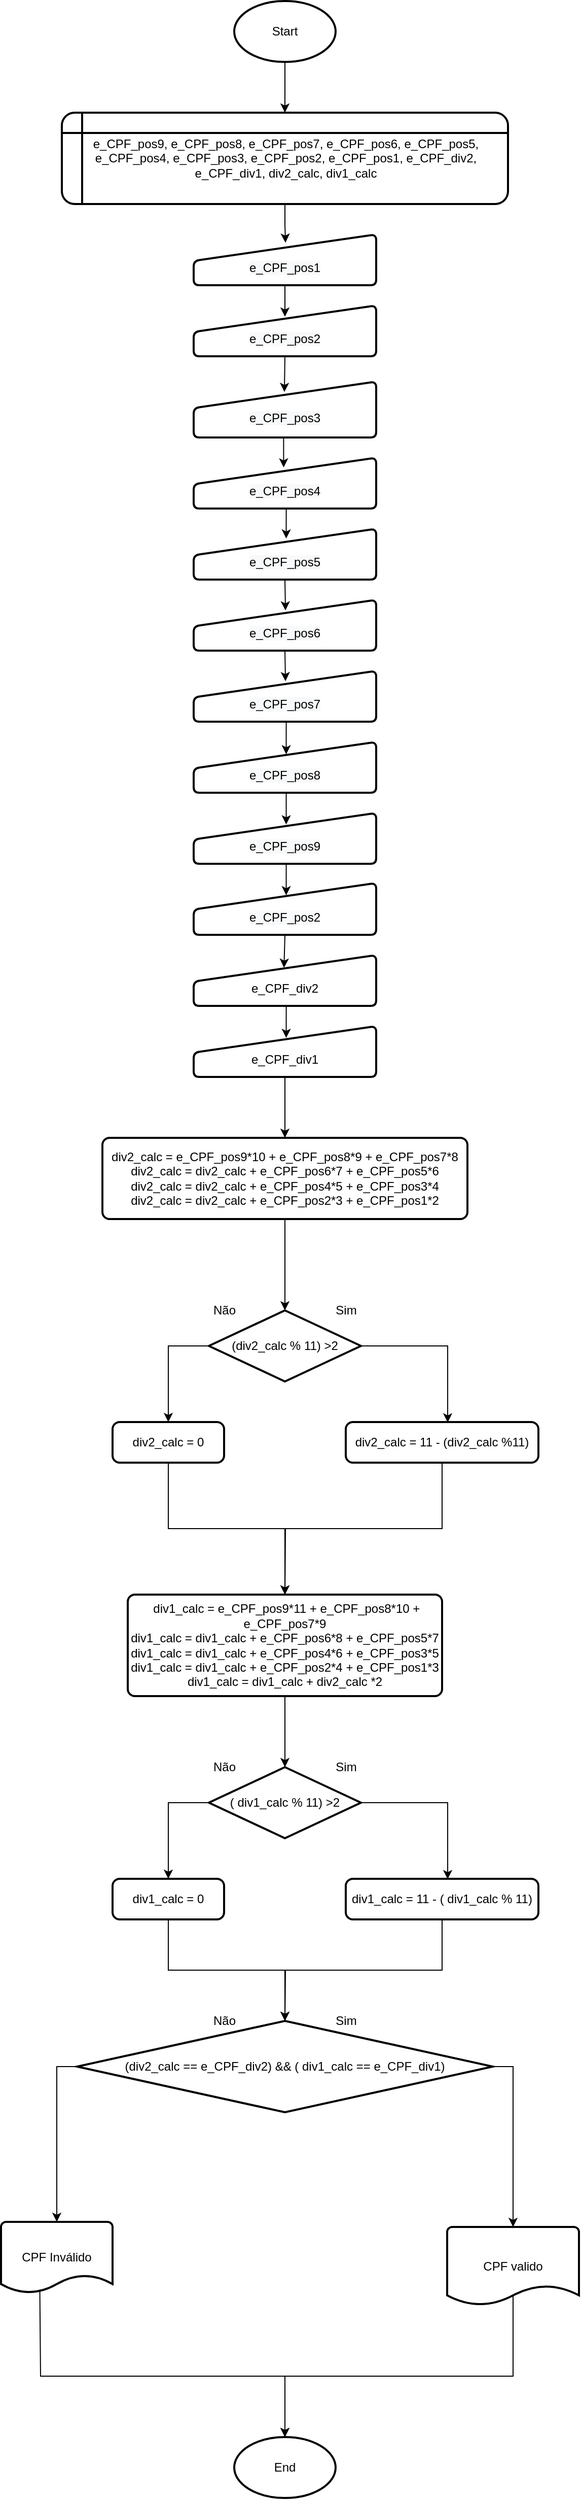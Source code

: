 <mxfile version="14.4.8" type="device"><diagram id="C5RBs43oDa-KdzZeNtuy" name="Page-1"><mxGraphModel dx="2274" dy="803" grid="1" gridSize="10" guides="1" tooltips="1" connect="1" arrows="1" fold="1" page="1" pageScale="1" pageWidth="827" pageHeight="1169" math="0" shadow="0"><root><mxCell id="WIyWlLk6GJQsqaUBKTNV-0"/><mxCell id="WIyWlLk6GJQsqaUBKTNV-1" parent="WIyWlLk6GJQsqaUBKTNV-0"/><mxCell id="g2lx_Z7I30LxFMY2HnEG-2" style="edgeStyle=orthogonalEdgeStyle;rounded=0;orthogonalLoop=1;jettySize=auto;html=1;" edge="1" parent="WIyWlLk6GJQsqaUBKTNV-1" source="g2lx_Z7I30LxFMY2HnEG-0" target="g2lx_Z7I30LxFMY2HnEG-1"><mxGeometry relative="1" as="geometry"><mxPoint x="230" y="230" as="targetPoint"/></mxGeometry></mxCell><mxCell id="g2lx_Z7I30LxFMY2HnEG-0" value="Start" style="strokeWidth=2;html=1;shape=mxgraph.flowchart.start_1;whiteSpace=wrap;" vertex="1" parent="WIyWlLk6GJQsqaUBKTNV-1"><mxGeometry x="-50" y="150" width="100" height="60" as="geometry"/></mxCell><mxCell id="g2lx_Z7I30LxFMY2HnEG-24" style="edgeStyle=orthogonalEdgeStyle;rounded=0;orthogonalLoop=1;jettySize=auto;html=1;entryX=0.503;entryY=0.162;entryDx=0;entryDy=0;entryPerimeter=0;" edge="1" parent="WIyWlLk6GJQsqaUBKTNV-1" source="g2lx_Z7I30LxFMY2HnEG-1" target="g2lx_Z7I30LxFMY2HnEG-4"><mxGeometry relative="1" as="geometry"/></mxCell><mxCell id="g2lx_Z7I30LxFMY2HnEG-1" value="&lt;div style=&quot;text-align: center&quot;&gt;&lt;span&gt;e_CPF_pos9, e_CPF_pos8, e_CPF_pos7, e_CPF_pos6, e_CPF_pos5, e_CPF_pos4, e_CPF_pos3, e_CPF_pos2, e_CPF_pos1, e_CPF_div2, e_CPF_div1, div2_calc, div1_calc&lt;/span&gt;&lt;/div&gt;&lt;div style=&quot;text-align: justify&quot;&gt;&lt;/div&gt;" style="shape=internalStorage;whiteSpace=wrap;html=1;dx=20;dy=20;rounded=1;arcSize=14;strokeWidth=2;align=left;" vertex="1" parent="WIyWlLk6GJQsqaUBKTNV-1"><mxGeometry x="-220" y="260" width="440" height="90" as="geometry"/></mxCell><mxCell id="g2lx_Z7I30LxFMY2HnEG-21" style="edgeStyle=orthogonalEdgeStyle;rounded=0;orthogonalLoop=1;jettySize=auto;html=1;" edge="1" parent="WIyWlLk6GJQsqaUBKTNV-1" source="g2lx_Z7I30LxFMY2HnEG-4"><mxGeometry relative="1" as="geometry"><mxPoint y="461" as="targetPoint"/><Array as="points"><mxPoint y="461"/></Array></mxGeometry></mxCell><mxCell id="g2lx_Z7I30LxFMY2HnEG-4" value="&lt;br&gt;&lt;span style=&quot;color: rgb(0 , 0 , 0) ; font-family: &amp;#34;helvetica&amp;#34; ; font-size: 12px ; font-style: normal ; font-weight: 400 ; letter-spacing: normal ; text-align: center ; text-indent: 0px ; text-transform: none ; word-spacing: 0px ; background-color: rgb(248 , 249 , 250) ; display: inline ; float: none&quot;&gt;e_CPF_pos1&lt;/span&gt;&lt;br&gt;" style="html=1;strokeWidth=2;shape=manualInput;whiteSpace=wrap;rounded=1;size=26;arcSize=11;" vertex="1" parent="WIyWlLk6GJQsqaUBKTNV-1"><mxGeometry x="-90" y="380" width="180" height="50" as="geometry"/></mxCell><mxCell id="g2lx_Z7I30LxFMY2HnEG-22" style="edgeStyle=orthogonalEdgeStyle;rounded=0;orthogonalLoop=1;jettySize=auto;html=1;exitX=0.5;exitY=1;exitDx=0;exitDy=0;entryX=0.497;entryY=0.185;entryDx=0;entryDy=0;entryPerimeter=0;" edge="1" parent="WIyWlLk6GJQsqaUBKTNV-1" source="g2lx_Z7I30LxFMY2HnEG-5" target="g2lx_Z7I30LxFMY2HnEG-6"><mxGeometry relative="1" as="geometry"/></mxCell><mxCell id="g2lx_Z7I30LxFMY2HnEG-5" value="&lt;br&gt;&lt;span style=&quot;color: rgb(0 , 0 , 0) ; font-family: &amp;#34;helvetica&amp;#34; ; font-size: 12px ; font-style: normal ; font-weight: 400 ; letter-spacing: normal ; text-align: center ; text-indent: 0px ; text-transform: none ; word-spacing: 0px ; background-color: rgb(248 , 249 , 250) ; display: inline ; float: none&quot;&gt;e_CPF_pos2&lt;/span&gt;" style="html=1;strokeWidth=2;shape=manualInput;whiteSpace=wrap;rounded=1;size=26;arcSize=11;" vertex="1" parent="WIyWlLk6GJQsqaUBKTNV-1"><mxGeometry x="-90" y="450" width="180" height="50" as="geometry"/></mxCell><mxCell id="g2lx_Z7I30LxFMY2HnEG-23" style="edgeStyle=orthogonalEdgeStyle;rounded=0;orthogonalLoop=1;jettySize=auto;html=1;exitX=0.5;exitY=1;exitDx=0;exitDy=0;entryX=0.493;entryY=0.191;entryDx=0;entryDy=0;entryPerimeter=0;" edge="1" parent="WIyWlLk6GJQsqaUBKTNV-1" source="g2lx_Z7I30LxFMY2HnEG-6" target="g2lx_Z7I30LxFMY2HnEG-7"><mxGeometry relative="1" as="geometry"/></mxCell><mxCell id="g2lx_Z7I30LxFMY2HnEG-6" value="&lt;br&gt;&lt;span style=&quot;color: rgb(0 , 0 , 0) ; font-family: &amp;#34;helvetica&amp;#34; ; font-size: 12px ; font-style: normal ; font-weight: 400 ; letter-spacing: normal ; text-align: center ; text-indent: 0px ; text-transform: none ; word-spacing: 0px ; background-color: rgb(248 , 249 , 250) ; display: inline ; float: none&quot;&gt;e_CPF_pos3&lt;/span&gt;" style="html=1;strokeWidth=2;shape=manualInput;whiteSpace=wrap;rounded=1;size=26;arcSize=11;" vertex="1" parent="WIyWlLk6GJQsqaUBKTNV-1"><mxGeometry x="-90" y="525" width="180" height="55" as="geometry"/></mxCell><mxCell id="g2lx_Z7I30LxFMY2HnEG-25" style="edgeStyle=orthogonalEdgeStyle;rounded=0;orthogonalLoop=1;jettySize=auto;html=1;exitX=0.5;exitY=1;exitDx=0;exitDy=0;entryX=0.507;entryY=0.191;entryDx=0;entryDy=0;entryPerimeter=0;" edge="1" parent="WIyWlLk6GJQsqaUBKTNV-1" source="g2lx_Z7I30LxFMY2HnEG-7" target="g2lx_Z7I30LxFMY2HnEG-8"><mxGeometry relative="1" as="geometry"/></mxCell><mxCell id="g2lx_Z7I30LxFMY2HnEG-7" value="&lt;br&gt;&lt;span style=&quot;color: rgb(0 , 0 , 0) ; font-family: &amp;#34;helvetica&amp;#34; ; font-size: 12px ; font-style: normal ; font-weight: 400 ; letter-spacing: normal ; text-align: center ; text-indent: 0px ; text-transform: none ; word-spacing: 0px ; background-color: rgb(248 , 249 , 250) ; display: inline ; float: none&quot;&gt;e_CPF_pos4&lt;/span&gt;" style="html=1;strokeWidth=2;shape=manualInput;whiteSpace=wrap;rounded=1;size=26;arcSize=11;" vertex="1" parent="WIyWlLk6GJQsqaUBKTNV-1"><mxGeometry x="-90" y="600" width="180" height="50" as="geometry"/></mxCell><mxCell id="g2lx_Z7I30LxFMY2HnEG-26" style="edgeStyle=orthogonalEdgeStyle;rounded=0;orthogonalLoop=1;jettySize=auto;html=1;exitX=0.5;exitY=1;exitDx=0;exitDy=0;entryX=0.503;entryY=0.208;entryDx=0;entryDy=0;entryPerimeter=0;" edge="1" parent="WIyWlLk6GJQsqaUBKTNV-1" source="g2lx_Z7I30LxFMY2HnEG-8" target="g2lx_Z7I30LxFMY2HnEG-9"><mxGeometry relative="1" as="geometry"/></mxCell><mxCell id="g2lx_Z7I30LxFMY2HnEG-8" value="&lt;br&gt;&lt;span style=&quot;color: rgb(0 , 0 , 0) ; font-family: &amp;#34;helvetica&amp;#34; ; font-size: 12px ; font-style: normal ; font-weight: 400 ; letter-spacing: normal ; text-align: center ; text-indent: 0px ; text-transform: none ; word-spacing: 0px ; background-color: rgb(248 , 249 , 250) ; display: inline ; float: none&quot;&gt;e_CPF_pos5&lt;/span&gt;" style="html=1;strokeWidth=2;shape=manualInput;whiteSpace=wrap;rounded=1;size=26;arcSize=11;" vertex="1" parent="WIyWlLk6GJQsqaUBKTNV-1"><mxGeometry x="-90" y="670" width="180" height="50" as="geometry"/></mxCell><mxCell id="g2lx_Z7I30LxFMY2HnEG-27" style="edgeStyle=orthogonalEdgeStyle;rounded=0;orthogonalLoop=1;jettySize=auto;html=1;exitX=0.5;exitY=1;exitDx=0;exitDy=0;entryX=0.503;entryY=0.202;entryDx=0;entryDy=0;entryPerimeter=0;" edge="1" parent="WIyWlLk6GJQsqaUBKTNV-1" source="g2lx_Z7I30LxFMY2HnEG-9" target="g2lx_Z7I30LxFMY2HnEG-10"><mxGeometry relative="1" as="geometry"/></mxCell><mxCell id="g2lx_Z7I30LxFMY2HnEG-9" value="&lt;br&gt;&lt;span style=&quot;color: rgb(0 , 0 , 0) ; font-family: &amp;#34;helvetica&amp;#34; ; font-size: 12px ; font-style: normal ; font-weight: 400 ; letter-spacing: normal ; text-align: center ; text-indent: 0px ; text-transform: none ; word-spacing: 0px ; background-color: rgb(248 , 249 , 250) ; display: inline ; float: none&quot;&gt;e_CPF_pos6&lt;/span&gt;" style="html=1;strokeWidth=2;shape=manualInput;whiteSpace=wrap;rounded=1;size=26;arcSize=11;" vertex="1" parent="WIyWlLk6GJQsqaUBKTNV-1"><mxGeometry x="-90" y="740" width="180" height="50" as="geometry"/></mxCell><mxCell id="g2lx_Z7I30LxFMY2HnEG-28" style="edgeStyle=orthogonalEdgeStyle;rounded=0;orthogonalLoop=1;jettySize=auto;html=1;exitX=0.5;exitY=1;exitDx=0;exitDy=0;entryX=0.507;entryY=0.243;entryDx=0;entryDy=0;entryPerimeter=0;" edge="1" parent="WIyWlLk6GJQsqaUBKTNV-1" source="g2lx_Z7I30LxFMY2HnEG-10" target="g2lx_Z7I30LxFMY2HnEG-11"><mxGeometry relative="1" as="geometry"/></mxCell><mxCell id="g2lx_Z7I30LxFMY2HnEG-10" value="&lt;br&gt;&lt;span style=&quot;color: rgb(0 , 0 , 0) ; font-family: &amp;#34;helvetica&amp;#34; ; font-size: 12px ; font-style: normal ; font-weight: 400 ; letter-spacing: normal ; text-align: center ; text-indent: 0px ; text-transform: none ; word-spacing: 0px ; background-color: rgb(248 , 249 , 250) ; display: inline ; float: none&quot;&gt;e_CPF_pos7&lt;/span&gt;" style="html=1;strokeWidth=2;shape=manualInput;whiteSpace=wrap;rounded=1;size=26;arcSize=11;" vertex="1" parent="WIyWlLk6GJQsqaUBKTNV-1"><mxGeometry x="-90" y="810" width="180" height="50" as="geometry"/></mxCell><mxCell id="g2lx_Z7I30LxFMY2HnEG-29" style="edgeStyle=orthogonalEdgeStyle;rounded=0;orthogonalLoop=1;jettySize=auto;html=1;exitX=0.5;exitY=1;exitDx=0;exitDy=0;entryX=0.507;entryY=0.225;entryDx=0;entryDy=0;entryPerimeter=0;" edge="1" parent="WIyWlLk6GJQsqaUBKTNV-1" source="g2lx_Z7I30LxFMY2HnEG-11" target="g2lx_Z7I30LxFMY2HnEG-12"><mxGeometry relative="1" as="geometry"/></mxCell><mxCell id="g2lx_Z7I30LxFMY2HnEG-11" value="&lt;br&gt;&lt;span style=&quot;color: rgb(0 , 0 , 0) ; font-family: &amp;#34;helvetica&amp;#34; ; font-size: 12px ; font-style: normal ; font-weight: 400 ; letter-spacing: normal ; text-align: center ; text-indent: 0px ; text-transform: none ; word-spacing: 0px ; background-color: rgb(248 , 249 , 250) ; display: inline ; float: none&quot;&gt;e_CPF_pos8&lt;/span&gt;" style="html=1;strokeWidth=2;shape=manualInput;whiteSpace=wrap;rounded=1;size=26;arcSize=11;" vertex="1" parent="WIyWlLk6GJQsqaUBKTNV-1"><mxGeometry x="-90" y="880" width="180" height="50" as="geometry"/></mxCell><mxCell id="g2lx_Z7I30LxFMY2HnEG-30" style="edgeStyle=orthogonalEdgeStyle;rounded=0;orthogonalLoop=1;jettySize=auto;html=1;exitX=0.5;exitY=1;exitDx=0;exitDy=0;entryX=0.507;entryY=0.236;entryDx=0;entryDy=0;entryPerimeter=0;" edge="1" parent="WIyWlLk6GJQsqaUBKTNV-1" source="g2lx_Z7I30LxFMY2HnEG-12" target="g2lx_Z7I30LxFMY2HnEG-13"><mxGeometry relative="1" as="geometry"/></mxCell><mxCell id="g2lx_Z7I30LxFMY2HnEG-12" value="&lt;br&gt;&lt;span style=&quot;color: rgb(0 , 0 , 0) ; font-family: &amp;#34;helvetica&amp;#34; ; font-size: 12px ; font-style: normal ; font-weight: 400 ; letter-spacing: normal ; text-align: center ; text-indent: 0px ; text-transform: none ; word-spacing: 0px ; background-color: rgb(248 , 249 , 250) ; display: inline ; float: none&quot;&gt;e_CPF_pos9&lt;/span&gt;" style="html=1;strokeWidth=2;shape=manualInput;whiteSpace=wrap;rounded=1;size=26;arcSize=11;" vertex="1" parent="WIyWlLk6GJQsqaUBKTNV-1"><mxGeometry x="-90" y="950" width="180" height="50" as="geometry"/></mxCell><mxCell id="g2lx_Z7I30LxFMY2HnEG-31" style="edgeStyle=orthogonalEdgeStyle;rounded=0;orthogonalLoop=1;jettySize=auto;html=1;exitX=0.5;exitY=1;exitDx=0;exitDy=0;entryX=0.495;entryY=0.248;entryDx=0;entryDy=0;entryPerimeter=0;" edge="1" parent="WIyWlLk6GJQsqaUBKTNV-1" source="g2lx_Z7I30LxFMY2HnEG-13" target="g2lx_Z7I30LxFMY2HnEG-15"><mxGeometry relative="1" as="geometry"/></mxCell><mxCell id="g2lx_Z7I30LxFMY2HnEG-13" value="&lt;br&gt;&lt;span style=&quot;color: rgb(0 , 0 , 0) ; font-family: &amp;#34;helvetica&amp;#34; ; font-size: 12px ; font-style: normal ; font-weight: 400 ; letter-spacing: normal ; text-align: center ; text-indent: 0px ; text-transform: none ; word-spacing: 0px ; background-color: rgb(248 , 249 , 250) ; display: inline ; float: none&quot;&gt;e_CPF_pos2&lt;/span&gt;" style="html=1;strokeWidth=2;shape=manualInput;whiteSpace=wrap;rounded=1;size=26;arcSize=11;" vertex="1" parent="WIyWlLk6GJQsqaUBKTNV-1"><mxGeometry x="-90" y="1019" width="180" height="51" as="geometry"/></mxCell><mxCell id="g2lx_Z7I30LxFMY2HnEG-32" style="edgeStyle=orthogonalEdgeStyle;rounded=0;orthogonalLoop=1;jettySize=auto;html=1;exitX=0.5;exitY=1;exitDx=0;exitDy=0;entryX=0.507;entryY=0.231;entryDx=0;entryDy=0;entryPerimeter=0;" edge="1" parent="WIyWlLk6GJQsqaUBKTNV-1" source="g2lx_Z7I30LxFMY2HnEG-15" target="g2lx_Z7I30LxFMY2HnEG-17"><mxGeometry relative="1" as="geometry"/></mxCell><mxCell id="g2lx_Z7I30LxFMY2HnEG-15" value="&lt;span style=&quot;font-family: &amp;#34;helvetica&amp;#34; ; text-align: justify&quot;&gt;&lt;br&gt;e_CPF_div2&lt;/span&gt;" style="html=1;strokeWidth=2;shape=manualInput;whiteSpace=wrap;rounded=1;size=26;arcSize=11;" vertex="1" parent="WIyWlLk6GJQsqaUBKTNV-1"><mxGeometry x="-90" y="1090" width="180" height="50" as="geometry"/></mxCell><mxCell id="g2lx_Z7I30LxFMY2HnEG-39" style="edgeStyle=orthogonalEdgeStyle;rounded=0;orthogonalLoop=1;jettySize=auto;html=1;exitX=0.5;exitY=1;exitDx=0;exitDy=0;entryX=0.5;entryY=0;entryDx=0;entryDy=0;" edge="1" parent="WIyWlLk6GJQsqaUBKTNV-1" source="g2lx_Z7I30LxFMY2HnEG-17" target="g2lx_Z7I30LxFMY2HnEG-33"><mxGeometry relative="1" as="geometry"/></mxCell><mxCell id="g2lx_Z7I30LxFMY2HnEG-17" value="&lt;span style=&quot;font-family: &amp;#34;helvetica&amp;#34; ; text-align: justify&quot;&gt;&lt;br&gt;e_CPF_div1&lt;/span&gt;" style="html=1;strokeWidth=2;shape=manualInput;whiteSpace=wrap;rounded=1;size=26;arcSize=11;" vertex="1" parent="WIyWlLk6GJQsqaUBKTNV-1"><mxGeometry x="-90" y="1160" width="180" height="50" as="geometry"/></mxCell><mxCell id="g2lx_Z7I30LxFMY2HnEG-40" style="edgeStyle=orthogonalEdgeStyle;rounded=0;orthogonalLoop=1;jettySize=auto;html=1;exitX=0.5;exitY=1;exitDx=0;exitDy=0;" edge="1" parent="WIyWlLk6GJQsqaUBKTNV-1" source="g2lx_Z7I30LxFMY2HnEG-33" target="g2lx_Z7I30LxFMY2HnEG-36"><mxGeometry relative="1" as="geometry"/></mxCell><mxCell id="g2lx_Z7I30LxFMY2HnEG-33" value="div2_calc = e_CPF_pos9*10 + e_CPF_pos8*9 + e_CPF_pos7*8&lt;br&gt; div2_calc = div2_calc + e_CPF_pos6*7 + e_CPF_pos5*6&lt;br&gt; div2_calc = div2_calc + e_CPF_pos4*5 + e_CPF_pos3*4&lt;br&gt; div2_calc = div2_calc + e_CPF_pos2*3 + e_CPF_pos1*2" style="rounded=1;whiteSpace=wrap;html=1;absoluteArcSize=1;arcSize=14;strokeWidth=2;" vertex="1" parent="WIyWlLk6GJQsqaUBKTNV-1"><mxGeometry x="-180" y="1270" width="360" height="80" as="geometry"/></mxCell><mxCell id="g2lx_Z7I30LxFMY2HnEG-43" style="edgeStyle=orthogonalEdgeStyle;rounded=0;orthogonalLoop=1;jettySize=auto;html=1;exitX=1;exitY=0.5;exitDx=0;exitDy=0;exitPerimeter=0;entryX=0.529;entryY=0.01;entryDx=0;entryDy=0;entryPerimeter=0;" edge="1" parent="WIyWlLk6GJQsqaUBKTNV-1" source="g2lx_Z7I30LxFMY2HnEG-36" target="g2lx_Z7I30LxFMY2HnEG-42"><mxGeometry relative="1" as="geometry"/></mxCell><mxCell id="g2lx_Z7I30LxFMY2HnEG-45" style="edgeStyle=orthogonalEdgeStyle;rounded=0;orthogonalLoop=1;jettySize=auto;html=1;exitX=0;exitY=0.5;exitDx=0;exitDy=0;exitPerimeter=0;entryX=0.5;entryY=0;entryDx=0;entryDy=0;" edge="1" parent="WIyWlLk6GJQsqaUBKTNV-1" source="g2lx_Z7I30LxFMY2HnEG-36" target="g2lx_Z7I30LxFMY2HnEG-44"><mxGeometry relative="1" as="geometry"/></mxCell><mxCell id="g2lx_Z7I30LxFMY2HnEG-36" value="(div2_calc % 11) &amp;gt;2" style="strokeWidth=2;html=1;shape=mxgraph.flowchart.decision;whiteSpace=wrap;" vertex="1" parent="WIyWlLk6GJQsqaUBKTNV-1"><mxGeometry x="-75" y="1440" width="150" height="70" as="geometry"/></mxCell><mxCell id="g2lx_Z7I30LxFMY2HnEG-37" value="Sim" style="text;html=1;align=center;verticalAlign=middle;resizable=0;points=[];autosize=1;" vertex="1" parent="WIyWlLk6GJQsqaUBKTNV-1"><mxGeometry x="40" y="1430" width="40" height="20" as="geometry"/></mxCell><mxCell id="g2lx_Z7I30LxFMY2HnEG-38" value="Não" style="text;html=1;align=center;verticalAlign=middle;resizable=0;points=[];autosize=1;" vertex="1" parent="WIyWlLk6GJQsqaUBKTNV-1"><mxGeometry x="-80" y="1430" width="40" height="20" as="geometry"/></mxCell><mxCell id="g2lx_Z7I30LxFMY2HnEG-47" style="edgeStyle=orthogonalEdgeStyle;rounded=0;orthogonalLoop=1;jettySize=auto;html=1;exitX=0.5;exitY=1;exitDx=0;exitDy=0;entryX=0.5;entryY=0;entryDx=0;entryDy=0;" edge="1" parent="WIyWlLk6GJQsqaUBKTNV-1" source="g2lx_Z7I30LxFMY2HnEG-42" target="g2lx_Z7I30LxFMY2HnEG-46"><mxGeometry relative="1" as="geometry"/></mxCell><mxCell id="g2lx_Z7I30LxFMY2HnEG-42" value="div2_calc = 11 - (div2_calc %11)" style="rounded=1;whiteSpace=wrap;html=1;absoluteArcSize=1;arcSize=14;strokeWidth=2;" vertex="1" parent="WIyWlLk6GJQsqaUBKTNV-1"><mxGeometry x="60" y="1550" width="190" height="40" as="geometry"/></mxCell><mxCell id="g2lx_Z7I30LxFMY2HnEG-48" style="edgeStyle=orthogonalEdgeStyle;rounded=0;orthogonalLoop=1;jettySize=auto;html=1;exitX=0.5;exitY=1;exitDx=0;exitDy=0;" edge="1" parent="WIyWlLk6GJQsqaUBKTNV-1" source="g2lx_Z7I30LxFMY2HnEG-44"><mxGeometry relative="1" as="geometry"><mxPoint y="1720" as="targetPoint"/></mxGeometry></mxCell><mxCell id="g2lx_Z7I30LxFMY2HnEG-44" value="div2_calc = 0" style="rounded=1;whiteSpace=wrap;html=1;absoluteArcSize=1;arcSize=14;strokeWidth=2;" vertex="1" parent="WIyWlLk6GJQsqaUBKTNV-1"><mxGeometry x="-170" y="1550" width="110" height="40" as="geometry"/></mxCell><mxCell id="g2lx_Z7I30LxFMY2HnEG-56" style="edgeStyle=orthogonalEdgeStyle;rounded=0;orthogonalLoop=1;jettySize=auto;html=1;exitX=0.5;exitY=1;exitDx=0;exitDy=0;entryX=0.5;entryY=0;entryDx=0;entryDy=0;entryPerimeter=0;" edge="1" parent="WIyWlLk6GJQsqaUBKTNV-1" source="g2lx_Z7I30LxFMY2HnEG-46" target="g2lx_Z7I30LxFMY2HnEG-51"><mxGeometry relative="1" as="geometry"/></mxCell><mxCell id="g2lx_Z7I30LxFMY2HnEG-46" value="&amp;nbsp;div1_calc = e_CPF_pos9*11 + e_CPF_pos8*10 + e_CPF_pos7*9&lt;br&gt; div1_calc = div1_calc + e_CPF_pos6*8 + e_CPF_pos5*7&lt;br&gt; div1_calc = div1_calc + e_CPF_pos4*6 + e_CPF_pos3*5 div1_calc = div1_calc + e_CPF_pos2*4 + e_CPF_pos1*3&lt;br&gt; div1_calc = div1_calc + div2_calc *2" style="rounded=1;whiteSpace=wrap;html=1;absoluteArcSize=1;arcSize=14;strokeWidth=2;" vertex="1" parent="WIyWlLk6GJQsqaUBKTNV-1"><mxGeometry x="-155" y="1720" width="310" height="100" as="geometry"/></mxCell><mxCell id="g2lx_Z7I30LxFMY2HnEG-49" style="edgeStyle=orthogonalEdgeStyle;rounded=0;orthogonalLoop=1;jettySize=auto;html=1;exitX=1;exitY=0.5;exitDx=0;exitDy=0;exitPerimeter=0;entryX=0.529;entryY=0.01;entryDx=0;entryDy=0;entryPerimeter=0;" edge="1" parent="WIyWlLk6GJQsqaUBKTNV-1" source="g2lx_Z7I30LxFMY2HnEG-51" target="g2lx_Z7I30LxFMY2HnEG-54"><mxGeometry relative="1" as="geometry"/></mxCell><mxCell id="g2lx_Z7I30LxFMY2HnEG-50" style="edgeStyle=orthogonalEdgeStyle;rounded=0;orthogonalLoop=1;jettySize=auto;html=1;exitX=0;exitY=0.5;exitDx=0;exitDy=0;exitPerimeter=0;entryX=0.5;entryY=0;entryDx=0;entryDy=0;" edge="1" parent="WIyWlLk6GJQsqaUBKTNV-1" source="g2lx_Z7I30LxFMY2HnEG-51" target="g2lx_Z7I30LxFMY2HnEG-55"><mxGeometry relative="1" as="geometry"/></mxCell><mxCell id="g2lx_Z7I30LxFMY2HnEG-51" value=" ( div1_calc % 11) &amp;gt;2" style="strokeWidth=2;html=1;shape=mxgraph.flowchart.decision;whiteSpace=wrap;" vertex="1" parent="WIyWlLk6GJQsqaUBKTNV-1"><mxGeometry x="-75" y="1890" width="150" height="70" as="geometry"/></mxCell><mxCell id="g2lx_Z7I30LxFMY2HnEG-52" value="Sim" style="text;html=1;align=center;verticalAlign=middle;resizable=0;points=[];autosize=1;" vertex="1" parent="WIyWlLk6GJQsqaUBKTNV-1"><mxGeometry x="40" y="1880" width="40" height="20" as="geometry"/></mxCell><mxCell id="g2lx_Z7I30LxFMY2HnEG-53" value="Não" style="text;html=1;align=center;verticalAlign=middle;resizable=0;points=[];autosize=1;" vertex="1" parent="WIyWlLk6GJQsqaUBKTNV-1"><mxGeometry x="-80" y="1880" width="40" height="20" as="geometry"/></mxCell><mxCell id="g2lx_Z7I30LxFMY2HnEG-65" style="edgeStyle=orthogonalEdgeStyle;rounded=0;orthogonalLoop=1;jettySize=auto;html=1;exitX=0.5;exitY=1;exitDx=0;exitDy=0;" edge="1" parent="WIyWlLk6GJQsqaUBKTNV-1" source="g2lx_Z7I30LxFMY2HnEG-54"><mxGeometry relative="1" as="geometry"><mxPoint y="2140" as="targetPoint"/></mxGeometry></mxCell><mxCell id="g2lx_Z7I30LxFMY2HnEG-54" value="div1_calc = 11 - ( div1_calc % 11)" style="rounded=1;whiteSpace=wrap;html=1;absoluteArcSize=1;arcSize=14;strokeWidth=2;" vertex="1" parent="WIyWlLk6GJQsqaUBKTNV-1"><mxGeometry x="60" y="2000" width="190" height="40" as="geometry"/></mxCell><mxCell id="g2lx_Z7I30LxFMY2HnEG-64" style="edgeStyle=orthogonalEdgeStyle;rounded=0;orthogonalLoop=1;jettySize=auto;html=1;exitX=0.5;exitY=1;exitDx=0;exitDy=0;entryX=0.5;entryY=0;entryDx=0;entryDy=0;entryPerimeter=0;" edge="1" parent="WIyWlLk6GJQsqaUBKTNV-1" source="g2lx_Z7I30LxFMY2HnEG-55" target="g2lx_Z7I30LxFMY2HnEG-59"><mxGeometry relative="1" as="geometry"/></mxCell><mxCell id="g2lx_Z7I30LxFMY2HnEG-55" value="div1_calc = 0" style="rounded=1;whiteSpace=wrap;html=1;absoluteArcSize=1;arcSize=14;strokeWidth=2;" vertex="1" parent="WIyWlLk6GJQsqaUBKTNV-1"><mxGeometry x="-170" y="2000" width="110" height="40" as="geometry"/></mxCell><mxCell id="g2lx_Z7I30LxFMY2HnEG-58" style="edgeStyle=orthogonalEdgeStyle;rounded=0;orthogonalLoop=1;jettySize=auto;html=1;exitX=0;exitY=0.5;exitDx=0;exitDy=0;exitPerimeter=0;entryX=0.5;entryY=0;entryDx=0;entryDy=0;entryPerimeter=0;" edge="1" parent="WIyWlLk6GJQsqaUBKTNV-1" source="g2lx_Z7I30LxFMY2HnEG-59" target="g2lx_Z7I30LxFMY2HnEG-68"><mxGeometry relative="1" as="geometry"><mxPoint x="-225" y="2340" as="targetPoint"/></mxGeometry></mxCell><mxCell id="g2lx_Z7I30LxFMY2HnEG-69" style="edgeStyle=orthogonalEdgeStyle;rounded=0;orthogonalLoop=1;jettySize=auto;html=1;exitX=1;exitY=0.5;exitDx=0;exitDy=0;exitPerimeter=0;entryX=0.5;entryY=0;entryDx=0;entryDy=0;entryPerimeter=0;" edge="1" parent="WIyWlLk6GJQsqaUBKTNV-1" source="g2lx_Z7I30LxFMY2HnEG-59" target="g2lx_Z7I30LxFMY2HnEG-67"><mxGeometry relative="1" as="geometry"/></mxCell><mxCell id="g2lx_Z7I30LxFMY2HnEG-59" value="(div2_calc == e_CPF_div2) &amp;amp;&amp;amp; ( div1_calc == e_CPF_div1)" style="strokeWidth=2;html=1;shape=mxgraph.flowchart.decision;whiteSpace=wrap;" vertex="1" parent="WIyWlLk6GJQsqaUBKTNV-1"><mxGeometry x="-205" y="2140" width="410" height="90" as="geometry"/></mxCell><mxCell id="g2lx_Z7I30LxFMY2HnEG-60" value="Sim" style="text;html=1;align=center;verticalAlign=middle;resizable=0;points=[];autosize=1;" vertex="1" parent="WIyWlLk6GJQsqaUBKTNV-1"><mxGeometry x="40" y="2130" width="40" height="20" as="geometry"/></mxCell><mxCell id="g2lx_Z7I30LxFMY2HnEG-61" value="Não" style="text;html=1;align=center;verticalAlign=middle;resizable=0;points=[];autosize=1;" vertex="1" parent="WIyWlLk6GJQsqaUBKTNV-1"><mxGeometry x="-80" y="2130" width="40" height="20" as="geometry"/></mxCell><mxCell id="g2lx_Z7I30LxFMY2HnEG-72" style="edgeStyle=orthogonalEdgeStyle;rounded=0;orthogonalLoop=1;jettySize=auto;html=1;entryX=0.5;entryY=0;entryDx=0;entryDy=0;entryPerimeter=0;exitX=0.519;exitY=0.866;exitDx=0;exitDy=0;exitPerimeter=0;" edge="1" parent="WIyWlLk6GJQsqaUBKTNV-1" source="g2lx_Z7I30LxFMY2HnEG-67" target="g2lx_Z7I30LxFMY2HnEG-70"><mxGeometry relative="1" as="geometry"><Array as="points"><mxPoint x="225" y="2410"/><mxPoint x="225" y="2490"/><mxPoint y="2490"/></Array></mxGeometry></mxCell><mxCell id="g2lx_Z7I30LxFMY2HnEG-67" value="CPF valido" style="strokeWidth=2;html=1;shape=mxgraph.flowchart.document2;whiteSpace=wrap;size=0.25;" vertex="1" parent="WIyWlLk6GJQsqaUBKTNV-1"><mxGeometry x="160" y="2343" width="130" height="77" as="geometry"/></mxCell><mxCell id="g2lx_Z7I30LxFMY2HnEG-71" style="edgeStyle=orthogonalEdgeStyle;rounded=0;orthogonalLoop=1;jettySize=auto;html=1;exitX=0.348;exitY=0.977;exitDx=0;exitDy=0;exitPerimeter=0;" edge="1" parent="WIyWlLk6GJQsqaUBKTNV-1" source="g2lx_Z7I30LxFMY2HnEG-68" target="g2lx_Z7I30LxFMY2HnEG-70"><mxGeometry relative="1" as="geometry"><Array as="points"><mxPoint x="-242" y="2409"/><mxPoint x="-241" y="2409"/><mxPoint x="-241" y="2490"/><mxPoint y="2490"/></Array></mxGeometry></mxCell><mxCell id="g2lx_Z7I30LxFMY2HnEG-68" value="CPF Inválido" style="strokeWidth=2;html=1;shape=mxgraph.flowchart.document2;whiteSpace=wrap;size=0.25;" vertex="1" parent="WIyWlLk6GJQsqaUBKTNV-1"><mxGeometry x="-280" y="2338" width="110" height="70" as="geometry"/></mxCell><mxCell id="g2lx_Z7I30LxFMY2HnEG-70" value="End" style="strokeWidth=2;html=1;shape=mxgraph.flowchart.start_1;whiteSpace=wrap;" vertex="1" parent="WIyWlLk6GJQsqaUBKTNV-1"><mxGeometry x="-50" y="2550" width="100" height="60" as="geometry"/></mxCell></root></mxGraphModel></diagram></mxfile>